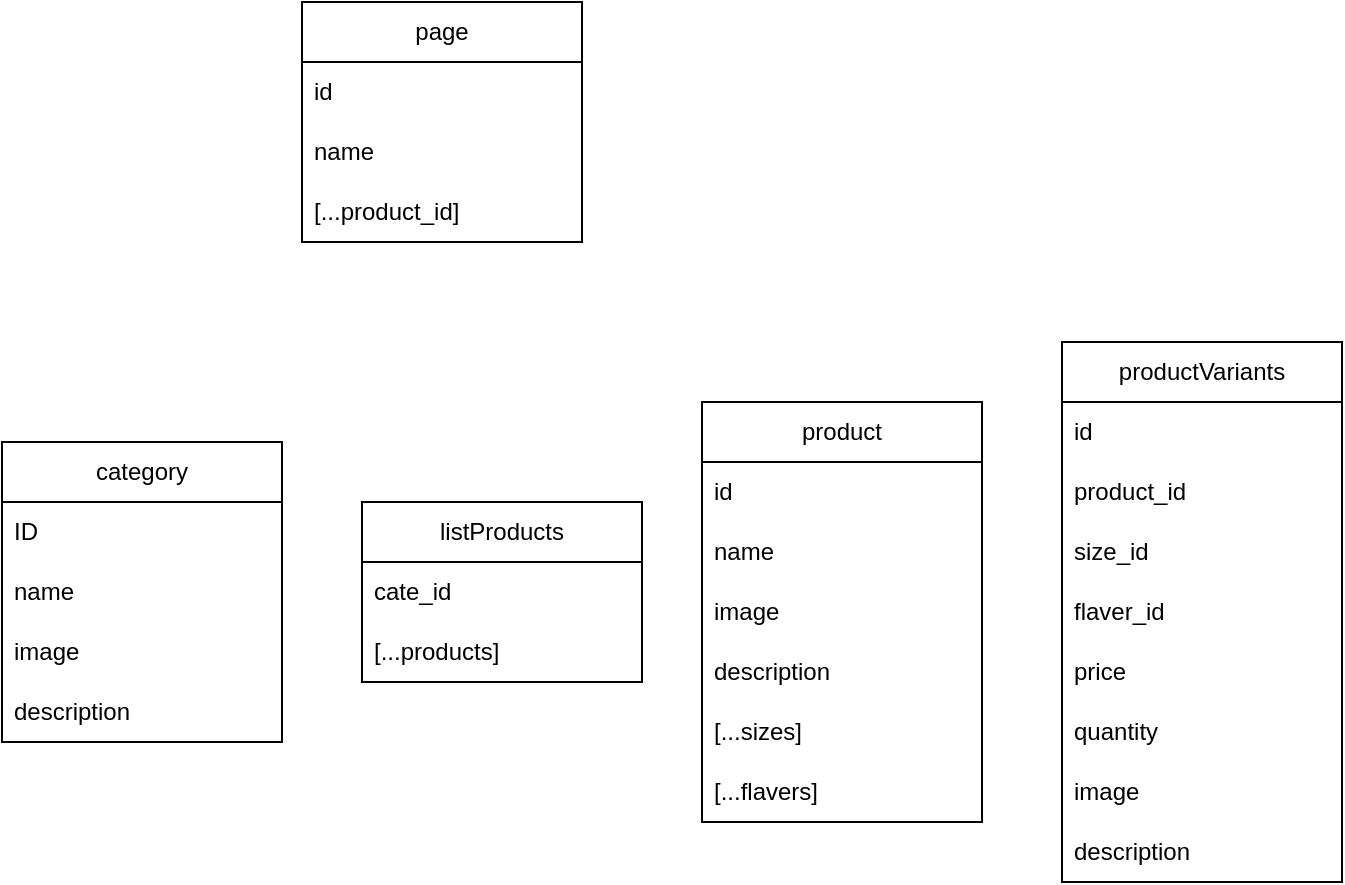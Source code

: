 <mxfile version="24.6.4" type="device">
  <diagram name="Page-1" id="qzivo-ZvJAOZH6W-uDNZ">
    <mxGraphModel dx="1002" dy="613" grid="1" gridSize="10" guides="1" tooltips="1" connect="1" arrows="1" fold="1" page="1" pageScale="1" pageWidth="850" pageHeight="1100" math="0" shadow="0">
      <root>
        <mxCell id="0" />
        <mxCell id="1" parent="0" />
        <mxCell id="VJdc7Oep7HH4WnmPbuxZ-1" value="category" style="swimlane;fontStyle=0;childLayout=stackLayout;horizontal=1;startSize=30;horizontalStack=0;resizeParent=1;resizeParentMax=0;resizeLast=0;collapsible=1;marginBottom=0;whiteSpace=wrap;html=1;" parent="1" vertex="1">
          <mxGeometry x="50" y="290" width="140" height="150" as="geometry" />
        </mxCell>
        <mxCell id="VJdc7Oep7HH4WnmPbuxZ-2" value="ID" style="text;strokeColor=none;fillColor=none;align=left;verticalAlign=middle;spacingLeft=4;spacingRight=4;overflow=hidden;points=[[0,0.5],[1,0.5]];portConstraint=eastwest;rotatable=0;whiteSpace=wrap;html=1;" parent="VJdc7Oep7HH4WnmPbuxZ-1" vertex="1">
          <mxGeometry y="30" width="140" height="30" as="geometry" />
        </mxCell>
        <mxCell id="VJdc7Oep7HH4WnmPbuxZ-3" value="name" style="text;strokeColor=none;fillColor=none;align=left;verticalAlign=middle;spacingLeft=4;spacingRight=4;overflow=hidden;points=[[0,0.5],[1,0.5]];portConstraint=eastwest;rotatable=0;whiteSpace=wrap;html=1;" parent="VJdc7Oep7HH4WnmPbuxZ-1" vertex="1">
          <mxGeometry y="60" width="140" height="30" as="geometry" />
        </mxCell>
        <mxCell id="VJdc7Oep7HH4WnmPbuxZ-4" value="image" style="text;strokeColor=none;fillColor=none;align=left;verticalAlign=middle;spacingLeft=4;spacingRight=4;overflow=hidden;points=[[0,0.5],[1,0.5]];portConstraint=eastwest;rotatable=0;whiteSpace=wrap;html=1;" parent="VJdc7Oep7HH4WnmPbuxZ-1" vertex="1">
          <mxGeometry y="90" width="140" height="30" as="geometry" />
        </mxCell>
        <mxCell id="VJdc7Oep7HH4WnmPbuxZ-11" value="description" style="text;strokeColor=none;fillColor=none;align=left;verticalAlign=middle;spacingLeft=4;spacingRight=4;overflow=hidden;points=[[0,0.5],[1,0.5]];portConstraint=eastwest;rotatable=0;whiteSpace=wrap;html=1;" parent="VJdc7Oep7HH4WnmPbuxZ-1" vertex="1">
          <mxGeometry y="120" width="140" height="30" as="geometry" />
        </mxCell>
        <mxCell id="VJdc7Oep7HH4WnmPbuxZ-12" value="product" style="swimlane;fontStyle=0;childLayout=stackLayout;horizontal=1;startSize=30;horizontalStack=0;resizeParent=1;resizeParentMax=0;resizeLast=0;collapsible=1;marginBottom=0;whiteSpace=wrap;html=1;" parent="1" vertex="1">
          <mxGeometry x="400" y="270" width="140" height="210" as="geometry" />
        </mxCell>
        <mxCell id="VJdc7Oep7HH4WnmPbuxZ-13" value="id" style="text;strokeColor=none;fillColor=none;align=left;verticalAlign=middle;spacingLeft=4;spacingRight=4;overflow=hidden;points=[[0,0.5],[1,0.5]];portConstraint=eastwest;rotatable=0;whiteSpace=wrap;html=1;" parent="VJdc7Oep7HH4WnmPbuxZ-12" vertex="1">
          <mxGeometry y="30" width="140" height="30" as="geometry" />
        </mxCell>
        <mxCell id="VJdc7Oep7HH4WnmPbuxZ-24" value="name" style="text;strokeColor=none;fillColor=none;align=left;verticalAlign=middle;spacingLeft=4;spacingRight=4;overflow=hidden;points=[[0,0.5],[1,0.5]];portConstraint=eastwest;rotatable=0;whiteSpace=wrap;html=1;" parent="VJdc7Oep7HH4WnmPbuxZ-12" vertex="1">
          <mxGeometry y="60" width="140" height="30" as="geometry" />
        </mxCell>
        <mxCell id="VJdc7Oep7HH4WnmPbuxZ-19" value="image" style="text;strokeColor=none;fillColor=none;align=left;verticalAlign=middle;spacingLeft=4;spacingRight=4;overflow=hidden;points=[[0,0.5],[1,0.5]];portConstraint=eastwest;rotatable=0;whiteSpace=wrap;html=1;" parent="VJdc7Oep7HH4WnmPbuxZ-12" vertex="1">
          <mxGeometry y="90" width="140" height="30" as="geometry" />
        </mxCell>
        <mxCell id="VJdc7Oep7HH4WnmPbuxZ-18" value="description" style="text;strokeColor=none;fillColor=none;align=left;verticalAlign=middle;spacingLeft=4;spacingRight=4;overflow=hidden;points=[[0,0.5],[1,0.5]];portConstraint=eastwest;rotatable=0;whiteSpace=wrap;html=1;" parent="VJdc7Oep7HH4WnmPbuxZ-12" vertex="1">
          <mxGeometry y="120" width="140" height="30" as="geometry" />
        </mxCell>
        <mxCell id="QI8y9OlWeuyGxJ2LXKgM-1" value="[...sizes]" style="text;strokeColor=none;fillColor=none;align=left;verticalAlign=middle;spacingLeft=4;spacingRight=4;overflow=hidden;points=[[0,0.5],[1,0.5]];portConstraint=eastwest;rotatable=0;whiteSpace=wrap;html=1;" vertex="1" parent="VJdc7Oep7HH4WnmPbuxZ-12">
          <mxGeometry y="150" width="140" height="30" as="geometry" />
        </mxCell>
        <mxCell id="QI8y9OlWeuyGxJ2LXKgM-2" value="[...flavers]" style="text;strokeColor=none;fillColor=none;align=left;verticalAlign=middle;spacingLeft=4;spacingRight=4;overflow=hidden;points=[[0,0.5],[1,0.5]];portConstraint=eastwest;rotatable=0;whiteSpace=wrap;html=1;" vertex="1" parent="VJdc7Oep7HH4WnmPbuxZ-12">
          <mxGeometry y="180" width="140" height="30" as="geometry" />
        </mxCell>
        <mxCell id="VJdc7Oep7HH4WnmPbuxZ-20" value="listProducts" style="swimlane;fontStyle=0;childLayout=stackLayout;horizontal=1;startSize=30;horizontalStack=0;resizeParent=1;resizeParentMax=0;resizeLast=0;collapsible=1;marginBottom=0;whiteSpace=wrap;html=1;" parent="1" vertex="1">
          <mxGeometry x="230" y="320" width="140" height="90" as="geometry" />
        </mxCell>
        <mxCell id="VJdc7Oep7HH4WnmPbuxZ-21" value="cate_id" style="text;strokeColor=none;fillColor=none;align=left;verticalAlign=middle;spacingLeft=4;spacingRight=4;overflow=hidden;points=[[0,0.5],[1,0.5]];portConstraint=eastwest;rotatable=0;whiteSpace=wrap;html=1;" parent="VJdc7Oep7HH4WnmPbuxZ-20" vertex="1">
          <mxGeometry y="30" width="140" height="30" as="geometry" />
        </mxCell>
        <mxCell id="VJdc7Oep7HH4WnmPbuxZ-22" value="[...products]" style="text;strokeColor=none;fillColor=none;align=left;verticalAlign=middle;spacingLeft=4;spacingRight=4;overflow=hidden;points=[[0,0.5],[1,0.5]];portConstraint=eastwest;rotatable=0;whiteSpace=wrap;html=1;" parent="VJdc7Oep7HH4WnmPbuxZ-20" vertex="1">
          <mxGeometry y="60" width="140" height="30" as="geometry" />
        </mxCell>
        <mxCell id="VJdc7Oep7HH4WnmPbuxZ-33" value="productVariants" style="swimlane;fontStyle=0;childLayout=stackLayout;horizontal=1;startSize=30;horizontalStack=0;resizeParent=1;resizeParentMax=0;resizeLast=0;collapsible=1;marginBottom=0;whiteSpace=wrap;html=1;" parent="1" vertex="1">
          <mxGeometry x="580" y="240" width="140" height="270" as="geometry" />
        </mxCell>
        <mxCell id="VJdc7Oep7HH4WnmPbuxZ-34" value="id" style="text;strokeColor=none;fillColor=none;align=left;verticalAlign=middle;spacingLeft=4;spacingRight=4;overflow=hidden;points=[[0,0.5],[1,0.5]];portConstraint=eastwest;rotatable=0;whiteSpace=wrap;html=1;" parent="VJdc7Oep7HH4WnmPbuxZ-33" vertex="1">
          <mxGeometry y="30" width="140" height="30" as="geometry" />
        </mxCell>
        <mxCell id="VJdc7Oep7HH4WnmPbuxZ-38" value="product_id" style="text;strokeColor=none;fillColor=none;align=left;verticalAlign=middle;spacingLeft=4;spacingRight=4;overflow=hidden;points=[[0,0.5],[1,0.5]];portConstraint=eastwest;rotatable=0;whiteSpace=wrap;html=1;" parent="VJdc7Oep7HH4WnmPbuxZ-33" vertex="1">
          <mxGeometry y="60" width="140" height="30" as="geometry" />
        </mxCell>
        <mxCell id="VJdc7Oep7HH4WnmPbuxZ-39" value="size_id" style="text;strokeColor=none;fillColor=none;align=left;verticalAlign=middle;spacingLeft=4;spacingRight=4;overflow=hidden;points=[[0,0.5],[1,0.5]];portConstraint=eastwest;rotatable=0;whiteSpace=wrap;html=1;" parent="VJdc7Oep7HH4WnmPbuxZ-33" vertex="1">
          <mxGeometry y="90" width="140" height="30" as="geometry" />
        </mxCell>
        <mxCell id="VJdc7Oep7HH4WnmPbuxZ-40" value="flaver_id" style="text;strokeColor=none;fillColor=none;align=left;verticalAlign=middle;spacingLeft=4;spacingRight=4;overflow=hidden;points=[[0,0.5],[1,0.5]];portConstraint=eastwest;rotatable=0;whiteSpace=wrap;html=1;" parent="VJdc7Oep7HH4WnmPbuxZ-33" vertex="1">
          <mxGeometry y="120" width="140" height="30" as="geometry" />
        </mxCell>
        <mxCell id="VJdc7Oep7HH4WnmPbuxZ-41" value="price" style="text;strokeColor=none;fillColor=none;align=left;verticalAlign=middle;spacingLeft=4;spacingRight=4;overflow=hidden;points=[[0,0.5],[1,0.5]];portConstraint=eastwest;rotatable=0;whiteSpace=wrap;html=1;" parent="VJdc7Oep7HH4WnmPbuxZ-33" vertex="1">
          <mxGeometry y="150" width="140" height="30" as="geometry" />
        </mxCell>
        <mxCell id="VJdc7Oep7HH4WnmPbuxZ-42" value="quantity" style="text;strokeColor=none;fillColor=none;align=left;verticalAlign=middle;spacingLeft=4;spacingRight=4;overflow=hidden;points=[[0,0.5],[1,0.5]];portConstraint=eastwest;rotatable=0;whiteSpace=wrap;html=1;" parent="VJdc7Oep7HH4WnmPbuxZ-33" vertex="1">
          <mxGeometry y="180" width="140" height="30" as="geometry" />
        </mxCell>
        <mxCell id="VJdc7Oep7HH4WnmPbuxZ-36" value="image" style="text;strokeColor=none;fillColor=none;align=left;verticalAlign=middle;spacingLeft=4;spacingRight=4;overflow=hidden;points=[[0,0.5],[1,0.5]];portConstraint=eastwest;rotatable=0;whiteSpace=wrap;html=1;" parent="VJdc7Oep7HH4WnmPbuxZ-33" vertex="1">
          <mxGeometry y="210" width="140" height="30" as="geometry" />
        </mxCell>
        <mxCell id="VJdc7Oep7HH4WnmPbuxZ-37" value="description" style="text;strokeColor=none;fillColor=none;align=left;verticalAlign=middle;spacingLeft=4;spacingRight=4;overflow=hidden;points=[[0,0.5],[1,0.5]];portConstraint=eastwest;rotatable=0;whiteSpace=wrap;html=1;" parent="VJdc7Oep7HH4WnmPbuxZ-33" vertex="1">
          <mxGeometry y="240" width="140" height="30" as="geometry" />
        </mxCell>
        <mxCell id="QI8y9OlWeuyGxJ2LXKgM-3" value="page" style="swimlane;fontStyle=0;childLayout=stackLayout;horizontal=1;startSize=30;horizontalStack=0;resizeParent=1;resizeParentMax=0;resizeLast=0;collapsible=1;marginBottom=0;whiteSpace=wrap;html=1;" vertex="1" parent="1">
          <mxGeometry x="200" y="70" width="140" height="120" as="geometry" />
        </mxCell>
        <mxCell id="QI8y9OlWeuyGxJ2LXKgM-4" value="id" style="text;strokeColor=none;fillColor=none;align=left;verticalAlign=middle;spacingLeft=4;spacingRight=4;overflow=hidden;points=[[0,0.5],[1,0.5]];portConstraint=eastwest;rotatable=0;whiteSpace=wrap;html=1;" vertex="1" parent="QI8y9OlWeuyGxJ2LXKgM-3">
          <mxGeometry y="30" width="140" height="30" as="geometry" />
        </mxCell>
        <mxCell id="QI8y9OlWeuyGxJ2LXKgM-5" value="name" style="text;strokeColor=none;fillColor=none;align=left;verticalAlign=middle;spacingLeft=4;spacingRight=4;overflow=hidden;points=[[0,0.5],[1,0.5]];portConstraint=eastwest;rotatable=0;whiteSpace=wrap;html=1;" vertex="1" parent="QI8y9OlWeuyGxJ2LXKgM-3">
          <mxGeometry y="60" width="140" height="30" as="geometry" />
        </mxCell>
        <mxCell id="QI8y9OlWeuyGxJ2LXKgM-6" value="[...product_id]" style="text;strokeColor=none;fillColor=none;align=left;verticalAlign=middle;spacingLeft=4;spacingRight=4;overflow=hidden;points=[[0,0.5],[1,0.5]];portConstraint=eastwest;rotatable=0;whiteSpace=wrap;html=1;" vertex="1" parent="QI8y9OlWeuyGxJ2LXKgM-3">
          <mxGeometry y="90" width="140" height="30" as="geometry" />
        </mxCell>
      </root>
    </mxGraphModel>
  </diagram>
</mxfile>
